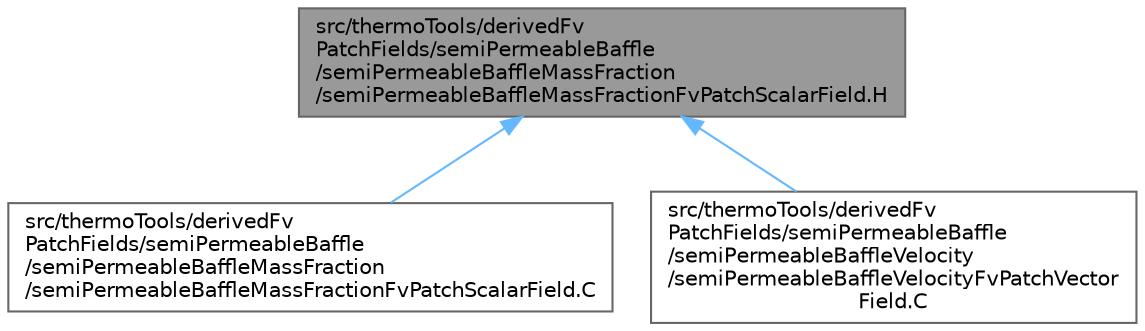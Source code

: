 digraph "src/thermoTools/derivedFvPatchFields/semiPermeableBaffle/semiPermeableBaffleMassFraction/semiPermeableBaffleMassFractionFvPatchScalarField.H"
{
 // LATEX_PDF_SIZE
  bgcolor="transparent";
  edge [fontname=Helvetica,fontsize=10,labelfontname=Helvetica,labelfontsize=10];
  node [fontname=Helvetica,fontsize=10,shape=box,height=0.2,width=0.4];
  Node1 [id="Node000001",label="src/thermoTools/derivedFv\lPatchFields/semiPermeableBaffle\l/semiPermeableBaffleMassFraction\l/semiPermeableBaffleMassFractionFvPatchScalarField.H",height=0.2,width=0.4,color="gray40", fillcolor="grey60", style="filled", fontcolor="black",tooltip=" "];
  Node1 -> Node2 [id="edge1_Node000001_Node000002",dir="back",color="steelblue1",style="solid",tooltip=" "];
  Node2 [id="Node000002",label="src/thermoTools/derivedFv\lPatchFields/semiPermeableBaffle\l/semiPermeableBaffleMassFraction\l/semiPermeableBaffleMassFractionFvPatchScalarField.C",height=0.2,width=0.4,color="grey40", fillcolor="white", style="filled",URL="$semiPermeableBaffleMassFractionFvPatchScalarField_8C.html",tooltip=" "];
  Node1 -> Node3 [id="edge2_Node000001_Node000003",dir="back",color="steelblue1",style="solid",tooltip=" "];
  Node3 [id="Node000003",label="src/thermoTools/derivedFv\lPatchFields/semiPermeableBaffle\l/semiPermeableBaffleVelocity\l/semiPermeableBaffleVelocityFvPatchVector\lField.C",height=0.2,width=0.4,color="grey40", fillcolor="white", style="filled",URL="$semiPermeableBaffleVelocityFvPatchVectorField_8C.html",tooltip=" "];
}
